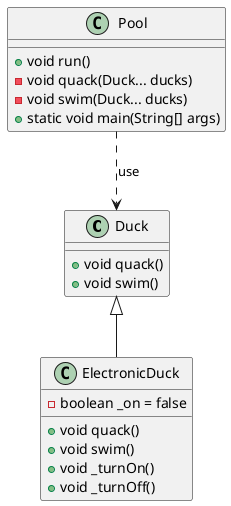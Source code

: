 @startuml
'https://plantuml.com/class-diagram
class Duck {
    + void quack()
    + void swim()
}
class ElectronicDuck extends Duck{
    - boolean _on = false
    + void quack()
    + void swim()
    + void _turnOn()
    + void _turnOff()
}
class Pool {
    + void run()
    - void quack(Duck... ducks)
    - void swim(Duck... ducks)
    + static void main(String[] args)
}
Pool ..> Duck : use
@enduml